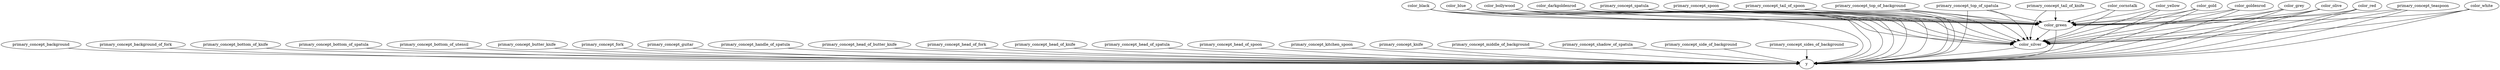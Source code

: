 strict digraph  {
primary_concept_background;
y;
primary_concept_background_of_fork;
primary_concept_bottom_of_knife;
primary_concept_bottom_of_spatula;
primary_concept_bottom_of_utensil;
primary_concept_butter_knife;
primary_concept_fork;
primary_concept_guitar;
primary_concept_handle_of_spatula;
primary_concept_head_of_butter_knife;
primary_concept_head_of_fork;
primary_concept_head_of_knife;
primary_concept_head_of_spatula;
primary_concept_head_of_spoon;
primary_concept_kitchen_spoon;
primary_concept_knife;
primary_concept_middle_of_background;
primary_concept_shadow_of_spatula;
primary_concept_side_of_background;
primary_concept_sides_of_background;
primary_concept_spatula;
primary_concept_spoon;
primary_concept_tail_of_spoon;
primary_concept_teaspoon;
primary_concept_top_of_background;
primary_concept_top_of_spatula;
color_black;
color_blue;
color_bollywood;
color_darkgoldenrod;
color_gold;
color_goldenrod;
color_green;
color_grey;
color_olive;
color_red;
color_silver;
color_white;
color_yellow;
primary_concept_tail_of_knife;
color_cornstalk;
primary_concept_background -> y;
primary_concept_background_of_fork -> y;
primary_concept_bottom_of_knife -> y;
primary_concept_bottom_of_spatula -> y;
primary_concept_bottom_of_utensil -> y;
primary_concept_butter_knife -> y;
primary_concept_fork -> y;
primary_concept_guitar -> y;
primary_concept_handle_of_spatula -> y;
primary_concept_head_of_butter_knife -> y;
primary_concept_head_of_fork -> y;
primary_concept_head_of_knife -> y;
primary_concept_head_of_spatula -> y;
primary_concept_head_of_spoon -> y;
primary_concept_kitchen_spoon -> y;
primary_concept_knife -> y;
primary_concept_middle_of_background -> y;
primary_concept_shadow_of_spatula -> y;
primary_concept_side_of_background -> y;
primary_concept_sides_of_background -> y;
primary_concept_spatula -> y;
primary_concept_spatula -> color_green;
primary_concept_spatula -> color_silver;
primary_concept_spoon -> y;
primary_concept_spoon -> color_green;
primary_concept_spoon -> color_silver;
primary_concept_tail_of_spoon -> y;
primary_concept_tail_of_spoon -> color_green;
primary_concept_tail_of_spoon -> color_silver;
primary_concept_teaspoon -> y;
primary_concept_teaspoon -> color_green;
primary_concept_teaspoon -> color_silver;
primary_concept_top_of_background -> y;
primary_concept_top_of_background -> color_green;
primary_concept_top_of_background -> color_silver;
primary_concept_top_of_spatula -> y;
primary_concept_top_of_spatula -> color_green;
primary_concept_top_of_spatula -> color_silver;
color_black -> y;
color_black -> color_green;
color_black -> color_silver;
color_blue -> y;
color_blue -> color_green;
color_blue -> color_silver;
color_bollywood -> y;
color_bollywood -> color_green;
color_bollywood -> color_silver;
color_darkgoldenrod -> y;
color_darkgoldenrod -> color_green;
color_darkgoldenrod -> color_silver;
color_gold -> y;
color_gold -> color_green;
color_gold -> color_silver;
color_goldenrod -> y;
color_goldenrod -> color_green;
color_goldenrod -> color_silver;
color_green -> y;
color_green -> color_silver;
color_grey -> y;
color_grey -> color_green;
color_grey -> color_silver;
color_olive -> y;
color_olive -> color_green;
color_olive -> color_silver;
color_red -> y;
color_red -> color_green;
color_red -> color_silver;
color_silver -> y;
color_white -> y;
color_white -> color_green;
color_white -> color_silver;
color_yellow -> y;
color_yellow -> color_green;
color_yellow -> color_silver;
primary_concept_tail_of_knife -> color_green;
primary_concept_tail_of_knife -> color_silver;
color_cornstalk -> color_green;
color_cornstalk -> color_silver;
}
